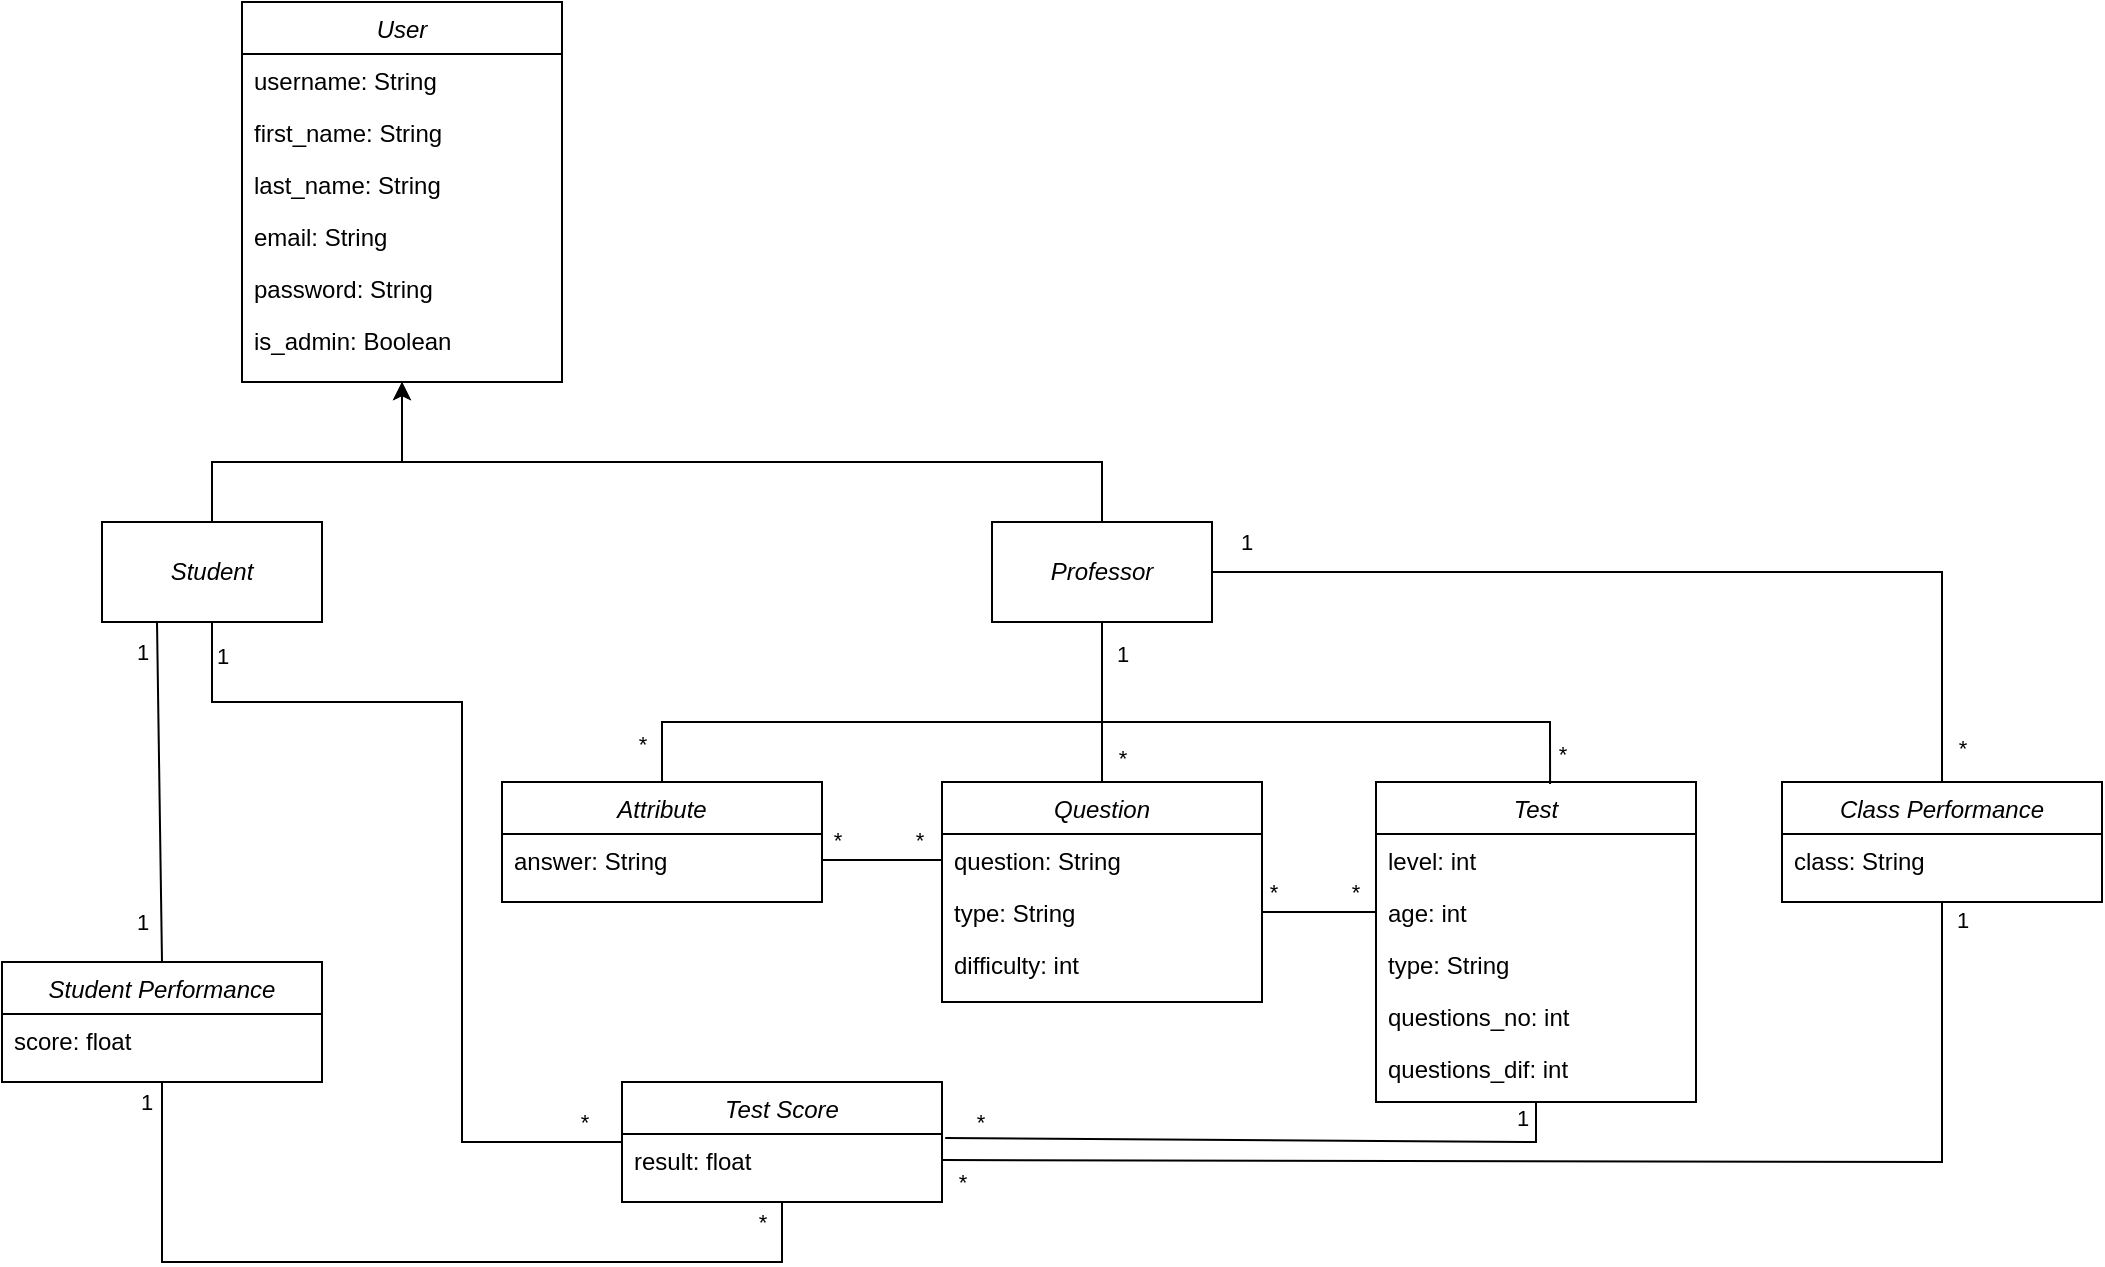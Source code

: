 <mxfile version="24.5.3" type="device">
  <diagram id="C5RBs43oDa-KdzZeNtuy" name="Page-1">
    <mxGraphModel dx="868" dy="1022" grid="1" gridSize="10" guides="1" tooltips="1" connect="1" arrows="1" fold="1" page="1" pageScale="1" pageWidth="827" pageHeight="1169" math="0" shadow="0">
      <root>
        <mxCell id="WIyWlLk6GJQsqaUBKTNV-0" />
        <mxCell id="WIyWlLk6GJQsqaUBKTNV-1" parent="WIyWlLk6GJQsqaUBKTNV-0" />
        <mxCell id="zkfFHV4jXpPFQw0GAbJ--0" value="User" style="swimlane;fontStyle=2;align=center;verticalAlign=top;childLayout=stackLayout;horizontal=1;startSize=26;horizontalStack=0;resizeParent=1;resizeLast=0;collapsible=1;marginBottom=0;rounded=0;shadow=0;strokeWidth=1;" parent="WIyWlLk6GJQsqaUBKTNV-1" vertex="1">
          <mxGeometry x="160" y="40" width="160" height="190" as="geometry">
            <mxRectangle x="230" y="140" width="160" height="26" as="alternateBounds" />
          </mxGeometry>
        </mxCell>
        <mxCell id="zkfFHV4jXpPFQw0GAbJ--1" value="username: String" style="text;align=left;verticalAlign=top;spacingLeft=4;spacingRight=4;overflow=hidden;rotatable=0;points=[[0,0.5],[1,0.5]];portConstraint=eastwest;" parent="zkfFHV4jXpPFQw0GAbJ--0" vertex="1">
          <mxGeometry y="26" width="160" height="26" as="geometry" />
        </mxCell>
        <mxCell id="zkfFHV4jXpPFQw0GAbJ--2" value="first_name: String" style="text;align=left;verticalAlign=top;spacingLeft=4;spacingRight=4;overflow=hidden;rotatable=0;points=[[0,0.5],[1,0.5]];portConstraint=eastwest;rounded=0;shadow=0;html=0;" parent="zkfFHV4jXpPFQw0GAbJ--0" vertex="1">
          <mxGeometry y="52" width="160" height="26" as="geometry" />
        </mxCell>
        <mxCell id="zkfFHV4jXpPFQw0GAbJ--3" value="last_name: String" style="text;align=left;verticalAlign=top;spacingLeft=4;spacingRight=4;overflow=hidden;rotatable=0;points=[[0,0.5],[1,0.5]];portConstraint=eastwest;rounded=0;shadow=0;html=0;" parent="zkfFHV4jXpPFQw0GAbJ--0" vertex="1">
          <mxGeometry y="78" width="160" height="26" as="geometry" />
        </mxCell>
        <mxCell id="hp9yu2gvQ4f1Yy3YarGS-0" value="email: String" style="text;align=left;verticalAlign=top;spacingLeft=4;spacingRight=4;overflow=hidden;rotatable=0;points=[[0,0.5],[1,0.5]];portConstraint=eastwest;rounded=0;shadow=0;html=0;" vertex="1" parent="zkfFHV4jXpPFQw0GAbJ--0">
          <mxGeometry y="104" width="160" height="26" as="geometry" />
        </mxCell>
        <mxCell id="hp9yu2gvQ4f1Yy3YarGS-1" value="password: String" style="text;align=left;verticalAlign=top;spacingLeft=4;spacingRight=4;overflow=hidden;rotatable=0;points=[[0,0.5],[1,0.5]];portConstraint=eastwest;rounded=0;shadow=0;html=0;" vertex="1" parent="zkfFHV4jXpPFQw0GAbJ--0">
          <mxGeometry y="130" width="160" height="26" as="geometry" />
        </mxCell>
        <mxCell id="hp9yu2gvQ4f1Yy3YarGS-2" value="is_admin: Boolean" style="text;align=left;verticalAlign=top;spacingLeft=4;spacingRight=4;overflow=hidden;rotatable=0;points=[[0,0.5],[1,0.5]];portConstraint=eastwest;rounded=0;shadow=0;html=0;" vertex="1" parent="zkfFHV4jXpPFQw0GAbJ--0">
          <mxGeometry y="156" width="160" height="26" as="geometry" />
        </mxCell>
        <mxCell id="hp9yu2gvQ4f1Yy3YarGS-13" style="edgeStyle=orthogonalEdgeStyle;rounded=0;orthogonalLoop=1;jettySize=auto;html=1;entryX=0.5;entryY=1;entryDx=0;entryDy=0;" edge="1" parent="WIyWlLk6GJQsqaUBKTNV-1" source="hp9yu2gvQ4f1Yy3YarGS-10" target="zkfFHV4jXpPFQw0GAbJ--0">
          <mxGeometry relative="1" as="geometry">
            <Array as="points">
              <mxPoint x="145" y="270" />
              <mxPoint x="240" y="270" />
            </Array>
          </mxGeometry>
        </mxCell>
        <mxCell id="hp9yu2gvQ4f1Yy3YarGS-10" value="Student" style="rounded=0;whiteSpace=wrap;html=1;fontStyle=2" vertex="1" parent="WIyWlLk6GJQsqaUBKTNV-1">
          <mxGeometry x="90" y="300" width="110" height="50" as="geometry" />
        </mxCell>
        <mxCell id="hp9yu2gvQ4f1Yy3YarGS-14" style="edgeStyle=orthogonalEdgeStyle;rounded=0;orthogonalLoop=1;jettySize=auto;html=1;entryX=0.5;entryY=1;entryDx=0;entryDy=0;exitX=0.5;exitY=0;exitDx=0;exitDy=0;" edge="1" parent="WIyWlLk6GJQsqaUBKTNV-1" source="hp9yu2gvQ4f1Yy3YarGS-11" target="zkfFHV4jXpPFQw0GAbJ--0">
          <mxGeometry relative="1" as="geometry">
            <Array as="points">
              <mxPoint x="590" y="270" />
              <mxPoint x="240" y="270" />
            </Array>
          </mxGeometry>
        </mxCell>
        <mxCell id="hp9yu2gvQ4f1Yy3YarGS-11" value="Professor" style="rounded=0;whiteSpace=wrap;html=1;fontStyle=2" vertex="1" parent="WIyWlLk6GJQsqaUBKTNV-1">
          <mxGeometry x="535" y="300" width="110" height="50" as="geometry" />
        </mxCell>
        <mxCell id="hp9yu2gvQ4f1Yy3YarGS-15" value="Attribute" style="swimlane;fontStyle=2;align=center;verticalAlign=top;childLayout=stackLayout;horizontal=1;startSize=26;horizontalStack=0;resizeParent=1;resizeLast=0;collapsible=1;marginBottom=0;rounded=0;shadow=0;strokeWidth=1;" vertex="1" parent="WIyWlLk6GJQsqaUBKTNV-1">
          <mxGeometry x="290" y="430" width="160" height="60" as="geometry">
            <mxRectangle x="230" y="140" width="160" height="26" as="alternateBounds" />
          </mxGeometry>
        </mxCell>
        <mxCell id="hp9yu2gvQ4f1Yy3YarGS-16" value="answer: String" style="text;align=left;verticalAlign=top;spacingLeft=4;spacingRight=4;overflow=hidden;rotatable=0;points=[[0,0.5],[1,0.5]];portConstraint=eastwest;" vertex="1" parent="hp9yu2gvQ4f1Yy3YarGS-15">
          <mxGeometry y="26" width="160" height="26" as="geometry" />
        </mxCell>
        <mxCell id="hp9yu2gvQ4f1Yy3YarGS-22" value="Question" style="swimlane;fontStyle=2;align=center;verticalAlign=top;childLayout=stackLayout;horizontal=1;startSize=26;horizontalStack=0;resizeParent=1;resizeLast=0;collapsible=1;marginBottom=0;rounded=0;shadow=0;strokeWidth=1;" vertex="1" parent="WIyWlLk6GJQsqaUBKTNV-1">
          <mxGeometry x="510" y="430" width="160" height="110" as="geometry">
            <mxRectangle x="230" y="140" width="160" height="26" as="alternateBounds" />
          </mxGeometry>
        </mxCell>
        <mxCell id="hp9yu2gvQ4f1Yy3YarGS-23" value="question: String" style="text;align=left;verticalAlign=top;spacingLeft=4;spacingRight=4;overflow=hidden;rotatable=0;points=[[0,0.5],[1,0.5]];portConstraint=eastwest;" vertex="1" parent="hp9yu2gvQ4f1Yy3YarGS-22">
          <mxGeometry y="26" width="160" height="26" as="geometry" />
        </mxCell>
        <mxCell id="hp9yu2gvQ4f1Yy3YarGS-26" value="type: String" style="text;align=left;verticalAlign=top;spacingLeft=4;spacingRight=4;overflow=hidden;rotatable=0;points=[[0,0.5],[1,0.5]];portConstraint=eastwest;" vertex="1" parent="hp9yu2gvQ4f1Yy3YarGS-22">
          <mxGeometry y="52" width="160" height="26" as="geometry" />
        </mxCell>
        <mxCell id="hp9yu2gvQ4f1Yy3YarGS-27" value="difficulty: int" style="text;align=left;verticalAlign=top;spacingLeft=4;spacingRight=4;overflow=hidden;rotatable=0;points=[[0,0.5],[1,0.5]];portConstraint=eastwest;" vertex="1" parent="hp9yu2gvQ4f1Yy3YarGS-22">
          <mxGeometry y="78" width="160" height="26" as="geometry" />
        </mxCell>
        <mxCell id="hp9yu2gvQ4f1Yy3YarGS-24" value="Test" style="swimlane;fontStyle=2;align=center;verticalAlign=top;childLayout=stackLayout;horizontal=1;startSize=26;horizontalStack=0;resizeParent=1;resizeLast=0;collapsible=1;marginBottom=0;rounded=0;shadow=0;strokeWidth=1;" vertex="1" parent="WIyWlLk6GJQsqaUBKTNV-1">
          <mxGeometry x="727" y="430" width="160" height="160" as="geometry">
            <mxRectangle x="230" y="140" width="160" height="26" as="alternateBounds" />
          </mxGeometry>
        </mxCell>
        <mxCell id="hp9yu2gvQ4f1Yy3YarGS-25" value="level: int" style="text;align=left;verticalAlign=top;spacingLeft=4;spacingRight=4;overflow=hidden;rotatable=0;points=[[0,0.5],[1,0.5]];portConstraint=eastwest;" vertex="1" parent="hp9yu2gvQ4f1Yy3YarGS-24">
          <mxGeometry y="26" width="160" height="26" as="geometry" />
        </mxCell>
        <mxCell id="hp9yu2gvQ4f1Yy3YarGS-28" value="age: int" style="text;align=left;verticalAlign=top;spacingLeft=4;spacingRight=4;overflow=hidden;rotatable=0;points=[[0,0.5],[1,0.5]];portConstraint=eastwest;" vertex="1" parent="hp9yu2gvQ4f1Yy3YarGS-24">
          <mxGeometry y="52" width="160" height="26" as="geometry" />
        </mxCell>
        <mxCell id="hp9yu2gvQ4f1Yy3YarGS-29" value="type: String" style="text;align=left;verticalAlign=top;spacingLeft=4;spacingRight=4;overflow=hidden;rotatable=0;points=[[0,0.5],[1,0.5]];portConstraint=eastwest;" vertex="1" parent="hp9yu2gvQ4f1Yy3YarGS-24">
          <mxGeometry y="78" width="160" height="26" as="geometry" />
        </mxCell>
        <mxCell id="hp9yu2gvQ4f1Yy3YarGS-30" value="questions_no: int" style="text;align=left;verticalAlign=top;spacingLeft=4;spacingRight=4;overflow=hidden;rotatable=0;points=[[0,0.5],[1,0.5]];portConstraint=eastwest;" vertex="1" parent="hp9yu2gvQ4f1Yy3YarGS-24">
          <mxGeometry y="104" width="160" height="26" as="geometry" />
        </mxCell>
        <mxCell id="hp9yu2gvQ4f1Yy3YarGS-31" value="questions_dif: int" style="text;align=left;verticalAlign=top;spacingLeft=4;spacingRight=4;overflow=hidden;rotatable=0;points=[[0,0.5],[1,0.5]];portConstraint=eastwest;" vertex="1" parent="hp9yu2gvQ4f1Yy3YarGS-24">
          <mxGeometry y="130" width="160" height="26" as="geometry" />
        </mxCell>
        <mxCell id="hp9yu2gvQ4f1Yy3YarGS-32" value="" style="endArrow=none;html=1;rounded=0;entryX=0.5;entryY=1;entryDx=0;entryDy=0;exitX=0.5;exitY=0;exitDx=0;exitDy=0;" edge="1" parent="WIyWlLk6GJQsqaUBKTNV-1" source="hp9yu2gvQ4f1Yy3YarGS-15" target="hp9yu2gvQ4f1Yy3YarGS-11">
          <mxGeometry width="50" height="50" relative="1" as="geometry">
            <mxPoint x="475" y="480" as="sourcePoint" />
            <mxPoint x="525" y="430" as="targetPoint" />
            <Array as="points">
              <mxPoint x="370" y="400" />
              <mxPoint x="590" y="400" />
            </Array>
          </mxGeometry>
        </mxCell>
        <mxCell id="hp9yu2gvQ4f1Yy3YarGS-44" value="*" style="edgeLabel;html=1;align=center;verticalAlign=middle;resizable=0;points=[];" vertex="1" connectable="0" parent="hp9yu2gvQ4f1Yy3YarGS-32">
          <mxGeometry x="-0.873" relative="1" as="geometry">
            <mxPoint x="-10" as="offset" />
          </mxGeometry>
        </mxCell>
        <mxCell id="hp9yu2gvQ4f1Yy3YarGS-35" value="" style="endArrow=none;html=1;rounded=0;entryX=0.5;entryY=1;entryDx=0;entryDy=0;exitX=0.5;exitY=0;exitDx=0;exitDy=0;" edge="1" parent="WIyWlLk6GJQsqaUBKTNV-1" source="hp9yu2gvQ4f1Yy3YarGS-22" target="hp9yu2gvQ4f1Yy3YarGS-11">
          <mxGeometry width="50" height="50" relative="1" as="geometry">
            <mxPoint x="435" y="440" as="sourcePoint" />
            <mxPoint x="570" y="360" as="targetPoint" />
            <Array as="points">
              <mxPoint x="590" y="400" />
            </Array>
          </mxGeometry>
        </mxCell>
        <mxCell id="hp9yu2gvQ4f1Yy3YarGS-36" value="1&lt;div&gt;&lt;br&gt;&lt;/div&gt;&lt;div&gt;&lt;br&gt;&lt;/div&gt;&lt;div&gt;&lt;br&gt;&lt;/div&gt;&lt;div&gt;*&lt;/div&gt;" style="edgeLabel;html=1;align=center;verticalAlign=middle;resizable=0;points=[];" vertex="1" connectable="0" parent="hp9yu2gvQ4f1Yy3YarGS-35">
          <mxGeometry x="-0.013" y="-2" relative="1" as="geometry">
            <mxPoint x="8" y="1" as="offset" />
          </mxGeometry>
        </mxCell>
        <mxCell id="hp9yu2gvQ4f1Yy3YarGS-37" value="" style="endArrow=none;html=1;rounded=0;entryX=0.5;entryY=1;entryDx=0;entryDy=0;exitX=0.544;exitY=0.006;exitDx=0;exitDy=0;exitPerimeter=0;" edge="1" parent="WIyWlLk6GJQsqaUBKTNV-1" source="hp9yu2gvQ4f1Yy3YarGS-24" target="hp9yu2gvQ4f1Yy3YarGS-11">
          <mxGeometry width="50" height="50" relative="1" as="geometry">
            <mxPoint x="650" y="440" as="sourcePoint" />
            <mxPoint x="570" y="360" as="targetPoint" />
            <Array as="points">
              <mxPoint x="814" y="400" />
              <mxPoint x="590" y="400" />
            </Array>
          </mxGeometry>
        </mxCell>
        <mxCell id="hp9yu2gvQ4f1Yy3YarGS-45" value="*" style="edgeLabel;html=1;align=center;verticalAlign=middle;resizable=0;points=[];" vertex="1" connectable="0" parent="hp9yu2gvQ4f1Yy3YarGS-37">
          <mxGeometry x="-0.898" y="-1" relative="1" as="geometry">
            <mxPoint x="5" as="offset" />
          </mxGeometry>
        </mxCell>
        <mxCell id="hp9yu2gvQ4f1Yy3YarGS-48" value="" style="endArrow=none;html=1;rounded=0;entryX=0;entryY=0.5;entryDx=0;entryDy=0;exitX=1;exitY=0.5;exitDx=0;exitDy=0;" edge="1" parent="WIyWlLk6GJQsqaUBKTNV-1" source="hp9yu2gvQ4f1Yy3YarGS-26" target="hp9yu2gvQ4f1Yy3YarGS-28">
          <mxGeometry width="50" height="50" relative="1" as="geometry">
            <mxPoint x="180" y="410" as="sourcePoint" />
            <mxPoint x="230" y="360" as="targetPoint" />
          </mxGeometry>
        </mxCell>
        <mxCell id="hp9yu2gvQ4f1Yy3YarGS-49" value="*&amp;nbsp; &amp;nbsp; &amp;nbsp; &amp;nbsp; &amp;nbsp; &amp;nbsp; *" style="edgeLabel;html=1;align=center;verticalAlign=middle;resizable=0;points=[];" vertex="1" connectable="0" parent="hp9yu2gvQ4f1Yy3YarGS-48">
          <mxGeometry x="-0.088" y="-5" relative="1" as="geometry">
            <mxPoint y="-15" as="offset" />
          </mxGeometry>
        </mxCell>
        <mxCell id="hp9yu2gvQ4f1Yy3YarGS-50" value="" style="endArrow=none;html=1;rounded=0;entryX=0;entryY=0.5;entryDx=0;entryDy=0;exitX=1;exitY=0.5;exitDx=0;exitDy=0;" edge="1" parent="WIyWlLk6GJQsqaUBKTNV-1" source="hp9yu2gvQ4f1Yy3YarGS-16" target="hp9yu2gvQ4f1Yy3YarGS-23">
          <mxGeometry width="50" height="50" relative="1" as="geometry">
            <mxPoint x="450" y="470" as="sourcePoint" />
            <mxPoint x="507" y="470" as="targetPoint" />
          </mxGeometry>
        </mxCell>
        <mxCell id="hp9yu2gvQ4f1Yy3YarGS-51" value="*&amp;nbsp; &amp;nbsp; &amp;nbsp; &amp;nbsp; &amp;nbsp; &amp;nbsp; *" style="edgeLabel;html=1;align=center;verticalAlign=middle;resizable=0;points=[];" vertex="1" connectable="0" parent="hp9yu2gvQ4f1Yy3YarGS-50">
          <mxGeometry x="-0.088" y="-5" relative="1" as="geometry">
            <mxPoint y="-15" as="offset" />
          </mxGeometry>
        </mxCell>
        <mxCell id="hp9yu2gvQ4f1Yy3YarGS-55" value="Student Performance" style="swimlane;fontStyle=2;align=center;verticalAlign=top;childLayout=stackLayout;horizontal=1;startSize=26;horizontalStack=0;resizeParent=1;resizeLast=0;collapsible=1;marginBottom=0;rounded=0;shadow=0;strokeWidth=1;" vertex="1" parent="WIyWlLk6GJQsqaUBKTNV-1">
          <mxGeometry x="40" y="520" width="160" height="60" as="geometry">
            <mxRectangle x="230" y="140" width="160" height="26" as="alternateBounds" />
          </mxGeometry>
        </mxCell>
        <mxCell id="hp9yu2gvQ4f1Yy3YarGS-56" value="score: float" style="text;align=left;verticalAlign=top;spacingLeft=4;spacingRight=4;overflow=hidden;rotatable=0;points=[[0,0.5],[1,0.5]];portConstraint=eastwest;" vertex="1" parent="hp9yu2gvQ4f1Yy3YarGS-55">
          <mxGeometry y="26" width="160" height="26" as="geometry" />
        </mxCell>
        <mxCell id="hp9yu2gvQ4f1Yy3YarGS-57" value="Test Score" style="swimlane;fontStyle=2;align=center;verticalAlign=top;childLayout=stackLayout;horizontal=1;startSize=26;horizontalStack=0;resizeParent=1;resizeLast=0;collapsible=1;marginBottom=0;rounded=0;shadow=0;strokeWidth=1;" vertex="1" parent="WIyWlLk6GJQsqaUBKTNV-1">
          <mxGeometry x="350" y="580" width="160" height="60" as="geometry">
            <mxRectangle x="230" y="140" width="160" height="26" as="alternateBounds" />
          </mxGeometry>
        </mxCell>
        <mxCell id="hp9yu2gvQ4f1Yy3YarGS-58" value="result: float" style="text;align=left;verticalAlign=top;spacingLeft=4;spacingRight=4;overflow=hidden;rotatable=0;points=[[0,0.5],[1,0.5]];portConstraint=eastwest;" vertex="1" parent="hp9yu2gvQ4f1Yy3YarGS-57">
          <mxGeometry y="26" width="160" height="26" as="geometry" />
        </mxCell>
        <mxCell id="hp9yu2gvQ4f1Yy3YarGS-59" value="" style="endArrow=none;html=1;rounded=0;entryX=0.5;entryY=1;entryDx=0;entryDy=0;exitX=0;exitY=0.5;exitDx=0;exitDy=0;" edge="1" parent="WIyWlLk6GJQsqaUBKTNV-1" source="hp9yu2gvQ4f1Yy3YarGS-57" target="hp9yu2gvQ4f1Yy3YarGS-10">
          <mxGeometry width="50" height="50" relative="1" as="geometry">
            <mxPoint x="380" y="440" as="sourcePoint" />
            <mxPoint x="600" y="360" as="targetPoint" />
            <Array as="points">
              <mxPoint x="270" y="610" />
              <mxPoint x="270" y="390" />
              <mxPoint x="145" y="390" />
            </Array>
          </mxGeometry>
        </mxCell>
        <mxCell id="hp9yu2gvQ4f1Yy3YarGS-60" value="*" style="edgeLabel;html=1;align=center;verticalAlign=middle;resizable=0;points=[];" vertex="1" connectable="0" parent="hp9yu2gvQ4f1Yy3YarGS-59">
          <mxGeometry x="-0.873" relative="1" as="geometry">
            <mxPoint x="10" y="-10" as="offset" />
          </mxGeometry>
        </mxCell>
        <mxCell id="hp9yu2gvQ4f1Yy3YarGS-61" value="1" style="edgeLabel;html=1;align=center;verticalAlign=middle;resizable=0;points=[];" vertex="1" connectable="0" parent="hp9yu2gvQ4f1Yy3YarGS-59">
          <mxGeometry x="0.93" relative="1" as="geometry">
            <mxPoint x="5" as="offset" />
          </mxGeometry>
        </mxCell>
        <mxCell id="hp9yu2gvQ4f1Yy3YarGS-62" value="" style="endArrow=none;html=1;rounded=0;entryX=1.01;entryY=0.077;entryDx=0;entryDy=0;entryPerimeter=0;exitX=0.5;exitY=1;exitDx=0;exitDy=0;" edge="1" parent="WIyWlLk6GJQsqaUBKTNV-1" source="hp9yu2gvQ4f1Yy3YarGS-24" target="hp9yu2gvQ4f1Yy3YarGS-58">
          <mxGeometry width="50" height="50" relative="1" as="geometry">
            <mxPoint x="290" y="450" as="sourcePoint" />
            <mxPoint x="340" y="400" as="targetPoint" />
            <Array as="points">
              <mxPoint x="807" y="610" />
            </Array>
          </mxGeometry>
        </mxCell>
        <mxCell id="hp9yu2gvQ4f1Yy3YarGS-63" value="*" style="edgeLabel;html=1;align=center;verticalAlign=middle;resizable=0;points=[];" vertex="1" connectable="0" parent="hp9yu2gvQ4f1Yy3YarGS-62">
          <mxGeometry x="0.889" y="1" relative="1" as="geometry">
            <mxPoint y="-9" as="offset" />
          </mxGeometry>
        </mxCell>
        <mxCell id="hp9yu2gvQ4f1Yy3YarGS-64" value="1" style="edgeLabel;html=1;align=center;verticalAlign=middle;resizable=0;points=[];" vertex="1" connectable="0" parent="hp9yu2gvQ4f1Yy3YarGS-62">
          <mxGeometry x="-0.949" relative="1" as="geometry">
            <mxPoint x="-7" as="offset" />
          </mxGeometry>
        </mxCell>
        <mxCell id="hp9yu2gvQ4f1Yy3YarGS-65" value="" style="endArrow=none;html=1;rounded=0;entryX=0.25;entryY=1;entryDx=0;entryDy=0;exitX=0.5;exitY=0;exitDx=0;exitDy=0;" edge="1" parent="WIyWlLk6GJQsqaUBKTNV-1" source="hp9yu2gvQ4f1Yy3YarGS-55" target="hp9yu2gvQ4f1Yy3YarGS-10">
          <mxGeometry width="50" height="50" relative="1" as="geometry">
            <mxPoint x="120" y="510" as="sourcePoint" />
            <mxPoint x="340" y="400" as="targetPoint" />
          </mxGeometry>
        </mxCell>
        <mxCell id="hp9yu2gvQ4f1Yy3YarGS-66" value="1" style="edgeLabel;html=1;align=center;verticalAlign=middle;resizable=0;points=[];" vertex="1" connectable="0" parent="hp9yu2gvQ4f1Yy3YarGS-65">
          <mxGeometry x="0.827" y="-2" relative="1" as="geometry">
            <mxPoint x="-10" as="offset" />
          </mxGeometry>
        </mxCell>
        <mxCell id="hp9yu2gvQ4f1Yy3YarGS-67" value="1" style="edgeLabel;html=1;align=center;verticalAlign=middle;resizable=0;points=[];" vertex="1" connectable="0" parent="hp9yu2gvQ4f1Yy3YarGS-65">
          <mxGeometry x="-0.82" y="-1" relative="1" as="geometry">
            <mxPoint x="-11" y="-5" as="offset" />
          </mxGeometry>
        </mxCell>
        <mxCell id="hp9yu2gvQ4f1Yy3YarGS-68" value="" style="endArrow=none;html=1;rounded=0;entryX=0.5;entryY=1;entryDx=0;entryDy=0;exitX=0.5;exitY=1;exitDx=0;exitDy=0;" edge="1" parent="WIyWlLk6GJQsqaUBKTNV-1" source="hp9yu2gvQ4f1Yy3YarGS-57" target="hp9yu2gvQ4f1Yy3YarGS-55">
          <mxGeometry width="50" height="50" relative="1" as="geometry">
            <mxPoint x="122" y="780" as="sourcePoint" />
            <mxPoint x="120" y="610" as="targetPoint" />
            <Array as="points">
              <mxPoint x="430" y="670" />
              <mxPoint x="120" y="670" />
            </Array>
          </mxGeometry>
        </mxCell>
        <mxCell id="hp9yu2gvQ4f1Yy3YarGS-69" value="1" style="edgeLabel;html=1;align=center;verticalAlign=middle;resizable=0;points=[];" vertex="1" connectable="0" parent="hp9yu2gvQ4f1Yy3YarGS-68">
          <mxGeometry x="0.827" y="-2" relative="1" as="geometry">
            <mxPoint x="-10" y="-27" as="offset" />
          </mxGeometry>
        </mxCell>
        <mxCell id="hp9yu2gvQ4f1Yy3YarGS-70" value="*" style="edgeLabel;html=1;align=center;verticalAlign=middle;resizable=0;points=[];" vertex="1" connectable="0" parent="hp9yu2gvQ4f1Yy3YarGS-68">
          <mxGeometry x="-0.82" y="-1" relative="1" as="geometry">
            <mxPoint x="-2" y="-19" as="offset" />
          </mxGeometry>
        </mxCell>
        <mxCell id="hp9yu2gvQ4f1Yy3YarGS-71" value="Class Performance" style="swimlane;fontStyle=2;align=center;verticalAlign=top;childLayout=stackLayout;horizontal=1;startSize=26;horizontalStack=0;resizeParent=1;resizeLast=0;collapsible=1;marginBottom=0;rounded=0;shadow=0;strokeWidth=1;" vertex="1" parent="WIyWlLk6GJQsqaUBKTNV-1">
          <mxGeometry x="930" y="430" width="160" height="60" as="geometry">
            <mxRectangle x="230" y="140" width="160" height="26" as="alternateBounds" />
          </mxGeometry>
        </mxCell>
        <mxCell id="hp9yu2gvQ4f1Yy3YarGS-72" value="class: String" style="text;align=left;verticalAlign=top;spacingLeft=4;spacingRight=4;overflow=hidden;rotatable=0;points=[[0,0.5],[1,0.5]];portConstraint=eastwest;" vertex="1" parent="hp9yu2gvQ4f1Yy3YarGS-71">
          <mxGeometry y="26" width="160" height="26" as="geometry" />
        </mxCell>
        <mxCell id="hp9yu2gvQ4f1Yy3YarGS-73" value="" style="endArrow=none;html=1;rounded=0;entryX=1;entryY=0.5;entryDx=0;entryDy=0;exitX=0.5;exitY=0;exitDx=0;exitDy=0;" edge="1" parent="WIyWlLk6GJQsqaUBKTNV-1" source="hp9yu2gvQ4f1Yy3YarGS-71" target="hp9yu2gvQ4f1Yy3YarGS-11">
          <mxGeometry width="50" height="50" relative="1" as="geometry">
            <mxPoint x="390" y="420" as="sourcePoint" />
            <mxPoint x="440" y="370" as="targetPoint" />
            <Array as="points">
              <mxPoint x="1010" y="325" />
            </Array>
          </mxGeometry>
        </mxCell>
        <mxCell id="hp9yu2gvQ4f1Yy3YarGS-74" value="1" style="edgeLabel;html=1;align=center;verticalAlign=middle;resizable=0;points=[];" vertex="1" connectable="0" parent="hp9yu2gvQ4f1Yy3YarGS-73">
          <mxGeometry x="0.928" y="-1" relative="1" as="geometry">
            <mxPoint y="-14" as="offset" />
          </mxGeometry>
        </mxCell>
        <mxCell id="hp9yu2gvQ4f1Yy3YarGS-75" value="*" style="edgeLabel;html=1;align=center;verticalAlign=middle;resizable=0;points=[];" vertex="1" connectable="0" parent="hp9yu2gvQ4f1Yy3YarGS-73">
          <mxGeometry x="-0.927" relative="1" as="geometry">
            <mxPoint x="10" as="offset" />
          </mxGeometry>
        </mxCell>
        <mxCell id="hp9yu2gvQ4f1Yy3YarGS-76" value="" style="endArrow=none;html=1;rounded=0;entryX=0.5;entryY=1;entryDx=0;entryDy=0;exitX=1;exitY=0.5;exitDx=0;exitDy=0;" edge="1" parent="WIyWlLk6GJQsqaUBKTNV-1" source="hp9yu2gvQ4f1Yy3YarGS-58" target="hp9yu2gvQ4f1Yy3YarGS-71">
          <mxGeometry width="50" height="50" relative="1" as="geometry">
            <mxPoint x="1035" y="745" as="sourcePoint" />
            <mxPoint x="670" y="640" as="targetPoint" />
            <Array as="points">
              <mxPoint x="1010" y="620" />
            </Array>
          </mxGeometry>
        </mxCell>
        <mxCell id="hp9yu2gvQ4f1Yy3YarGS-77" value="1" style="edgeLabel;html=1;align=center;verticalAlign=middle;resizable=0;points=[];" vertex="1" connectable="0" parent="hp9yu2gvQ4f1Yy3YarGS-76">
          <mxGeometry x="0.928" y="-1" relative="1" as="geometry">
            <mxPoint x="9" y="-14" as="offset" />
          </mxGeometry>
        </mxCell>
        <mxCell id="hp9yu2gvQ4f1Yy3YarGS-78" value="*" style="edgeLabel;html=1;align=center;verticalAlign=middle;resizable=0;points=[];" vertex="1" connectable="0" parent="hp9yu2gvQ4f1Yy3YarGS-76">
          <mxGeometry x="-0.927" relative="1" as="geometry">
            <mxPoint x="-13" y="11" as="offset" />
          </mxGeometry>
        </mxCell>
      </root>
    </mxGraphModel>
  </diagram>
</mxfile>
